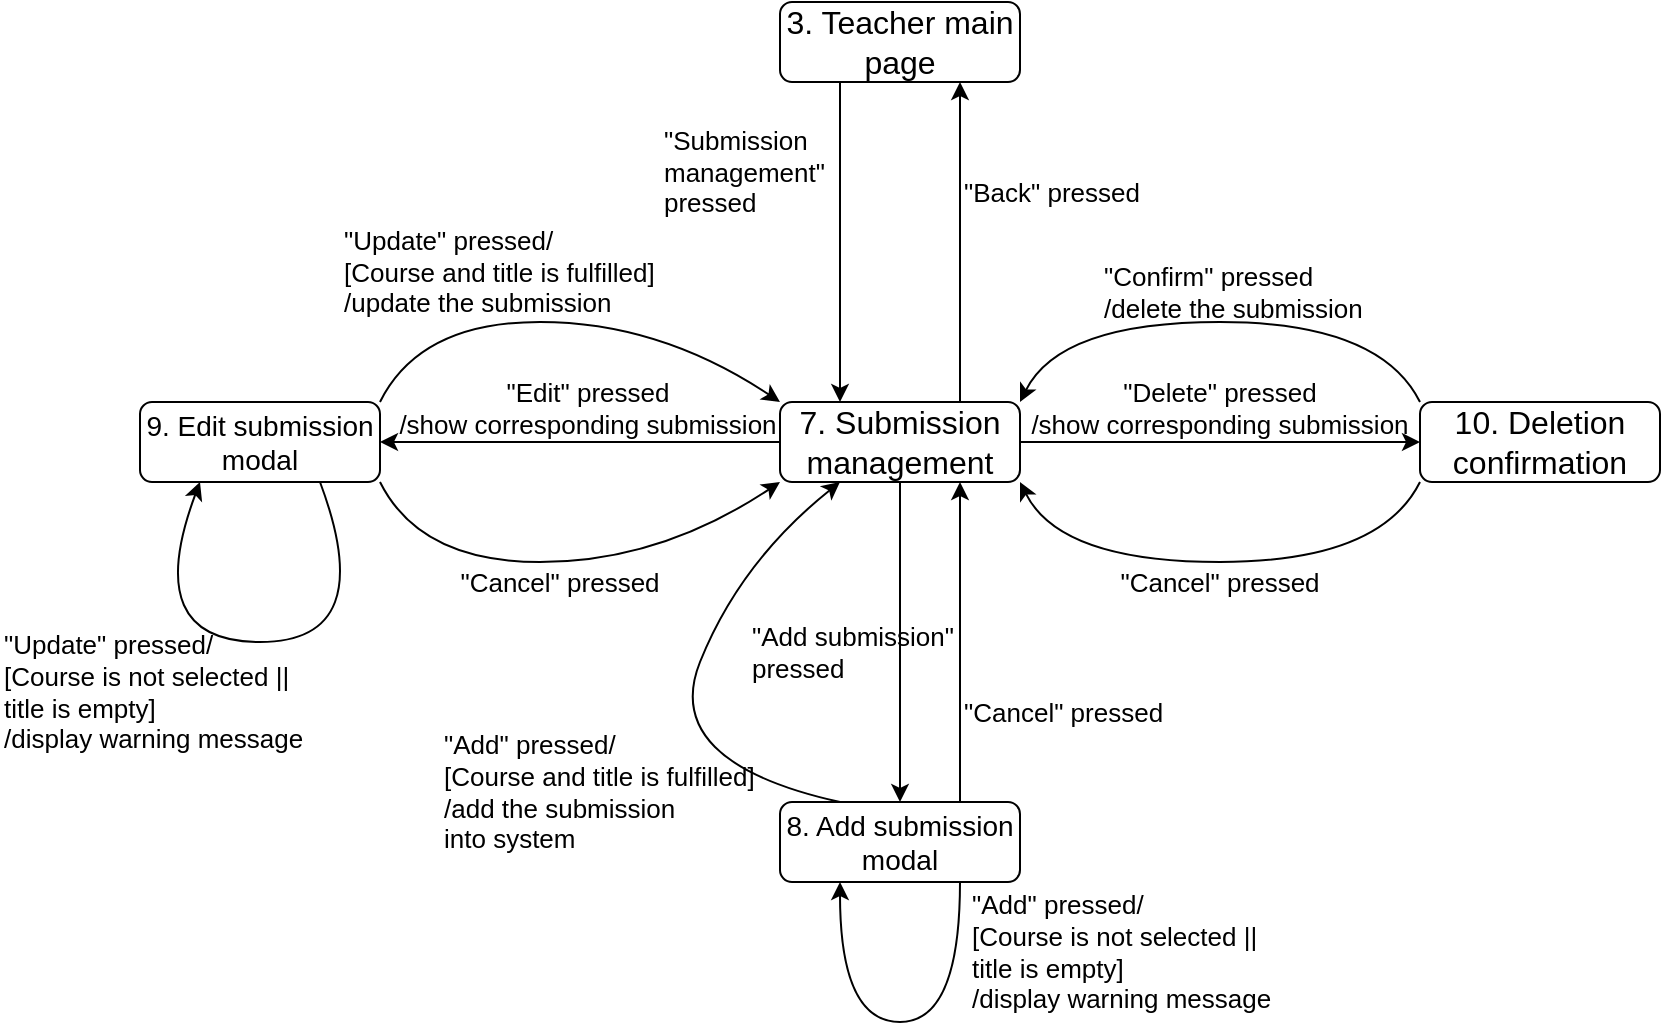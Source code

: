 <mxfile version="12.6.5" type="device"><diagram id="IkaznP3qzCm3B718_ya7" name="第 1 页"><mxGraphModel dx="905" dy="672" grid="1" gridSize="10" guides="1" tooltips="1" connect="1" arrows="1" fold="1" page="1" pageScale="1" pageWidth="1169" pageHeight="827" math="0" shadow="0"><root><mxCell id="0"/><mxCell id="1" parent="0"/><mxCell id="oi1giu852-D6zP3ifSK6-3" style="edgeStyle=orthogonalEdgeStyle;rounded=0;orthogonalLoop=1;jettySize=auto;html=1;" parent="1" source="oi1giu852-D6zP3ifSK6-1" target="oi1giu852-D6zP3ifSK6-2" edge="1"><mxGeometry relative="1" as="geometry"/></mxCell><mxCell id="oi1giu852-D6zP3ifSK6-10" style="edgeStyle=orthogonalEdgeStyle;rounded=0;orthogonalLoop=1;jettySize=auto;html=1;" parent="1" source="oi1giu852-D6zP3ifSK6-1" target="oi1giu852-D6zP3ifSK6-9" edge="1"><mxGeometry relative="1" as="geometry"/></mxCell><mxCell id="oi1giu852-D6zP3ifSK6-16" style="edgeStyle=orthogonalEdgeStyle;rounded=0;orthogonalLoop=1;jettySize=auto;html=1;" parent="1" source="oi1giu852-D6zP3ifSK6-1" target="oi1giu852-D6zP3ifSK6-5" edge="1"><mxGeometry relative="1" as="geometry"/></mxCell><mxCell id="oi1giu852-D6zP3ifSK6-33" style="edgeStyle=orthogonalEdgeStyle;rounded=0;orthogonalLoop=1;jettySize=auto;html=1;exitX=0.75;exitY=0;exitDx=0;exitDy=0;entryX=0.75;entryY=1;entryDx=0;entryDy=0;" parent="1" source="oi1giu852-D6zP3ifSK6-1" target="oi1giu852-D6zP3ifSK6-30" edge="1"><mxGeometry relative="1" as="geometry"/></mxCell><mxCell id="oi1giu852-D6zP3ifSK6-1" value="&lt;font style=&quot;font-size: 16px&quot;&gt;7. Submission management&lt;/font&gt;" style="rounded=1;whiteSpace=wrap;html=1;" parent="1" vertex="1"><mxGeometry x="640" y="240" width="120" height="40" as="geometry"/></mxCell><mxCell id="oi1giu852-D6zP3ifSK6-21" style="edgeStyle=orthogonalEdgeStyle;rounded=0;orthogonalLoop=1;jettySize=auto;html=1;exitX=0.75;exitY=0;exitDx=0;exitDy=0;entryX=0.75;entryY=1;entryDx=0;entryDy=0;" parent="1" source="oi1giu852-D6zP3ifSK6-2" target="oi1giu852-D6zP3ifSK6-1" edge="1"><mxGeometry relative="1" as="geometry"/></mxCell><mxCell id="oi1giu852-D6zP3ifSK6-2" value="&lt;font style=&quot;font-size: 14px&quot;&gt;8. Add submission modal&lt;/font&gt;" style="rounded=1;whiteSpace=wrap;html=1;" parent="1" vertex="1"><mxGeometry x="640" y="440" width="120" height="40" as="geometry"/></mxCell><mxCell id="oi1giu852-D6zP3ifSK6-4" value="&lt;font style=&quot;font-size: 13px&quot;&gt;&quot;Add submission&quot;&lt;br&gt;pressed&lt;/font&gt;" style="text;html=1;strokeColor=none;fillColor=none;align=left;verticalAlign=middle;whiteSpace=wrap;rounded=0;" parent="1" vertex="1"><mxGeometry x="624" y="350" width="110" height="30" as="geometry"/></mxCell><mxCell id="oi1giu852-D6zP3ifSK6-5" value="&lt;font style=&quot;font-size: 16px&quot;&gt;10. Deletion confirmation&lt;/font&gt;" style="rounded=1;whiteSpace=wrap;html=1;" parent="1" vertex="1"><mxGeometry x="960" y="240" width="120" height="40" as="geometry"/></mxCell><mxCell id="oi1giu852-D6zP3ifSK6-9" value="&lt;font style=&quot;font-size: 14px&quot;&gt;9. Edit submission modal&lt;/font&gt;" style="rounded=1;whiteSpace=wrap;html=1;" parent="1" vertex="1"><mxGeometry x="320" y="240" width="120" height="40" as="geometry"/></mxCell><mxCell id="oi1giu852-D6zP3ifSK6-11" value="&lt;font style=&quot;font-size: 13px&quot;&gt;&quot;Edit&quot; pressed&lt;br&gt;/show corresponding submission&lt;br&gt;&lt;/font&gt;" style="text;html=1;strokeColor=none;fillColor=none;align=center;verticalAlign=middle;whiteSpace=wrap;rounded=0;" parent="1" vertex="1"><mxGeometry x="439" y="226" width="210" height="34" as="geometry"/></mxCell><mxCell id="oi1giu852-D6zP3ifSK6-14" value="&lt;font style=&quot;font-size: 13px&quot;&gt;&quot;Confirm&quot; pressed&lt;br&gt;/delete the submission&lt;/font&gt;" style="text;html=1;strokeColor=none;fillColor=none;align=left;verticalAlign=middle;whiteSpace=wrap;rounded=0;" parent="1" vertex="1"><mxGeometry x="800" y="160" width="140" height="50" as="geometry"/></mxCell><mxCell id="oi1giu852-D6zP3ifSK6-17" value="" style="curved=1;endArrow=classic;html=1;exitX=0;exitY=0;exitDx=0;exitDy=0;entryX=1;entryY=0;entryDx=0;entryDy=0;" parent="1" source="oi1giu852-D6zP3ifSK6-5" target="oi1giu852-D6zP3ifSK6-1" edge="1"><mxGeometry width="50" height="50" relative="1" as="geometry"><mxPoint x="710" y="260" as="sourcePoint"/><mxPoint x="760" y="210" as="targetPoint"/><Array as="points"><mxPoint x="940" y="200"/><mxPoint x="780" y="200"/></Array></mxGeometry></mxCell><mxCell id="oi1giu852-D6zP3ifSK6-18" value="" style="curved=1;endArrow=classic;html=1;exitX=0;exitY=1;exitDx=0;exitDy=0;entryX=1;entryY=1;entryDx=0;entryDy=0;" parent="1" source="oi1giu852-D6zP3ifSK6-5" target="oi1giu852-D6zP3ifSK6-1" edge="1"><mxGeometry width="50" height="50" relative="1" as="geometry"><mxPoint x="880" y="340" as="sourcePoint"/><mxPoint x="760" y="340" as="targetPoint"/><Array as="points"><mxPoint x="940" y="320"/><mxPoint x="780" y="320"/></Array></mxGeometry></mxCell><mxCell id="oi1giu852-D6zP3ifSK6-19" value="&lt;font style=&quot;font-size: 13px&quot;&gt;&quot;Cancel&quot; pressed&lt;/font&gt;" style="text;html=1;strokeColor=none;fillColor=none;align=center;verticalAlign=middle;whiteSpace=wrap;rounded=0;" parent="1" vertex="1"><mxGeometry x="800" y="320" width="120" height="20" as="geometry"/></mxCell><mxCell id="oi1giu852-D6zP3ifSK6-22" value="&lt;font style=&quot;font-size: 13px&quot;&gt;&quot;Cancel&quot; pressed&lt;/font&gt;" style="text;html=1;strokeColor=none;fillColor=none;align=left;verticalAlign=middle;whiteSpace=wrap;rounded=0;" parent="1" vertex="1"><mxGeometry x="730" y="380" width="110" height="30" as="geometry"/></mxCell><mxCell id="oi1giu852-D6zP3ifSK6-23" value="" style="curved=1;endArrow=classic;html=1;entryX=0.25;entryY=1;entryDx=0;entryDy=0;exitX=0.25;exitY=0;exitDx=0;exitDy=0;" parent="1" source="oi1giu852-D6zP3ifSK6-2" target="oi1giu852-D6zP3ifSK6-1" edge="1"><mxGeometry width="50" height="50" relative="1" as="geometry"><mxPoint x="710" y="260" as="sourcePoint"/><mxPoint x="760" y="210" as="targetPoint"/><Array as="points"><mxPoint x="580" y="420"/><mxPoint x="620" y="320"/></Array></mxGeometry></mxCell><mxCell id="oi1giu852-D6zP3ifSK6-24" value="&lt;font style=&quot;font-size: 13px&quot;&gt;&quot;Add&quot; pressed/&lt;br&gt;[Course and title is fulfilled]&lt;br&gt;/add the submission&lt;br&gt;into system&lt;/font&gt;" style="text;html=1;strokeColor=none;fillColor=none;align=left;verticalAlign=middle;whiteSpace=wrap;rounded=0;" parent="1" vertex="1"><mxGeometry x="470" y="400" width="160" height="70" as="geometry"/></mxCell><mxCell id="oi1giu852-D6zP3ifSK6-25" value="" style="curved=1;endArrow=classic;html=1;exitX=1;exitY=0;exitDx=0;exitDy=0;entryX=0;entryY=0;entryDx=0;entryDy=0;" parent="1" source="oi1giu852-D6zP3ifSK6-9" target="oi1giu852-D6zP3ifSK6-1" edge="1"><mxGeometry width="50" height="50" relative="1" as="geometry"><mxPoint x="600" y="195" as="sourcePoint"/><mxPoint x="400" y="195" as="targetPoint"/><Array as="points"><mxPoint x="460" y="200"/><mxPoint x="580" y="200"/></Array></mxGeometry></mxCell><mxCell id="oi1giu852-D6zP3ifSK6-26" value="&lt;font style=&quot;font-size: 13px&quot;&gt;&quot;Update&quot; pressed/&lt;br&gt;[Course and title is fulfilled]&lt;br&gt;/update the submission&lt;/font&gt;" style="text;html=1;strokeColor=none;fillColor=none;align=left;verticalAlign=middle;whiteSpace=wrap;rounded=0;" parent="1" vertex="1"><mxGeometry x="420" y="150" width="170" height="50" as="geometry"/></mxCell><mxCell id="oi1giu852-D6zP3ifSK6-28" value="" style="curved=1;endArrow=classic;html=1;exitX=1;exitY=1;exitDx=0;exitDy=0;entryX=0;entryY=1;entryDx=0;entryDy=0;" parent="1" source="oi1giu852-D6zP3ifSK6-9" target="oi1giu852-D6zP3ifSK6-1" edge="1"><mxGeometry width="50" height="50" relative="1" as="geometry"><mxPoint x="440" y="350" as="sourcePoint"/><mxPoint x="640" y="350" as="targetPoint"/><Array as="points"><mxPoint x="460" y="320"/><mxPoint x="580" y="320"/></Array></mxGeometry></mxCell><mxCell id="oi1giu852-D6zP3ifSK6-29" value="&lt;font style=&quot;font-size: 13px&quot;&gt;&quot;Cancel&quot; pressed&lt;/font&gt;" style="text;html=1;strokeColor=none;fillColor=none;align=center;verticalAlign=middle;whiteSpace=wrap;rounded=0;" parent="1" vertex="1"><mxGeometry x="470" y="320" width="120" height="20" as="geometry"/></mxCell><mxCell id="oi1giu852-D6zP3ifSK6-31" style="edgeStyle=orthogonalEdgeStyle;rounded=0;orthogonalLoop=1;jettySize=auto;html=1;exitX=0.25;exitY=1;exitDx=0;exitDy=0;entryX=0.25;entryY=0;entryDx=0;entryDy=0;" parent="1" source="oi1giu852-D6zP3ifSK6-30" target="oi1giu852-D6zP3ifSK6-1" edge="1"><mxGeometry relative="1" as="geometry"/></mxCell><mxCell id="oi1giu852-D6zP3ifSK6-30" value="&lt;font style=&quot;font-size: 16px&quot;&gt;3. Teacher main page&lt;/font&gt;" style="rounded=1;whiteSpace=wrap;html=1;" parent="1" vertex="1"><mxGeometry x="640" y="40" width="120" height="40" as="geometry"/></mxCell><mxCell id="oi1giu852-D6zP3ifSK6-32" value="&lt;span style=&quot;font-size: 13px&quot;&gt;&quot;Submission management&quot; pressed&lt;/span&gt;" style="text;html=1;strokeColor=none;fillColor=none;align=left;verticalAlign=middle;whiteSpace=wrap;rounded=0;" parent="1" vertex="1"><mxGeometry x="580" y="100" width="90" height="50" as="geometry"/></mxCell><mxCell id="oi1giu852-D6zP3ifSK6-36" value="&lt;span style=&quot;font-size: 13px&quot;&gt;&quot;Back&quot; pressed&lt;/span&gt;" style="text;html=1;strokeColor=none;fillColor=none;align=left;verticalAlign=middle;whiteSpace=wrap;rounded=0;" parent="1" vertex="1"><mxGeometry x="730" y="120" width="100" height="30" as="geometry"/></mxCell><mxCell id="oi1giu852-D6zP3ifSK6-37" value="" style="curved=1;endArrow=classic;html=1;entryX=0.25;entryY=1;entryDx=0;entryDy=0;exitX=0.75;exitY=1;exitDx=0;exitDy=0;" parent="1" source="oi1giu852-D6zP3ifSK6-2" target="oi1giu852-D6zP3ifSK6-2" edge="1"><mxGeometry width="50" height="50" relative="1" as="geometry"><mxPoint x="730" y="510" as="sourcePoint"/><mxPoint x="780" y="460" as="targetPoint"/><Array as="points"><mxPoint x="730" y="550"/><mxPoint x="670" y="550"/></Array></mxGeometry></mxCell><mxCell id="oi1giu852-D6zP3ifSK6-38" value="&lt;font style=&quot;font-size: 13px&quot;&gt;&quot;Add&quot; pressed/&lt;br&gt;[Course is not selected || title is empty]&lt;br&gt;/display warning message&lt;/font&gt;" style="text;html=1;strokeColor=none;fillColor=none;align=left;verticalAlign=middle;whiteSpace=wrap;rounded=0;" parent="1" vertex="1"><mxGeometry x="734" y="480" width="160" height="70" as="geometry"/></mxCell><mxCell id="oi1giu852-D6zP3ifSK6-39" value="&lt;font style=&quot;font-size: 13px&quot;&gt;&quot;Update&quot; pressed/&lt;br&gt;[Course is not selected || title is empty]&lt;br&gt;/display warning message&lt;/font&gt;" style="text;html=1;strokeColor=none;fillColor=none;align=left;verticalAlign=middle;whiteSpace=wrap;rounded=0;" parent="1" vertex="1"><mxGeometry x="250" y="350" width="160" height="70" as="geometry"/></mxCell><mxCell id="oi1giu852-D6zP3ifSK6-40" value="" style="curved=1;endArrow=classic;html=1;entryX=0.25;entryY=1;entryDx=0;entryDy=0;exitX=0.75;exitY=1;exitDx=0;exitDy=0;" parent="1" source="oi1giu852-D6zP3ifSK6-9" target="oi1giu852-D6zP3ifSK6-9" edge="1"><mxGeometry width="50" height="50" relative="1" as="geometry"><mxPoint x="310" y="350" as="sourcePoint"/><mxPoint x="360" y="300" as="targetPoint"/><Array as="points"><mxPoint x="440" y="360"/><mxPoint x="320" y="360"/></Array></mxGeometry></mxCell><mxCell id="bVH0HG1uE_hrRjGUICfw-1" value="&lt;font style=&quot;font-size: 13px&quot;&gt;&quot;Delete&quot; pressed&lt;br&gt;/show corresponding submission&lt;br&gt;&lt;/font&gt;" style="text;html=1;strokeColor=none;fillColor=none;align=center;verticalAlign=middle;whiteSpace=wrap;rounded=0;" vertex="1" parent="1"><mxGeometry x="755" y="226" width="210" height="34" as="geometry"/></mxCell></root></mxGraphModel></diagram></mxfile>